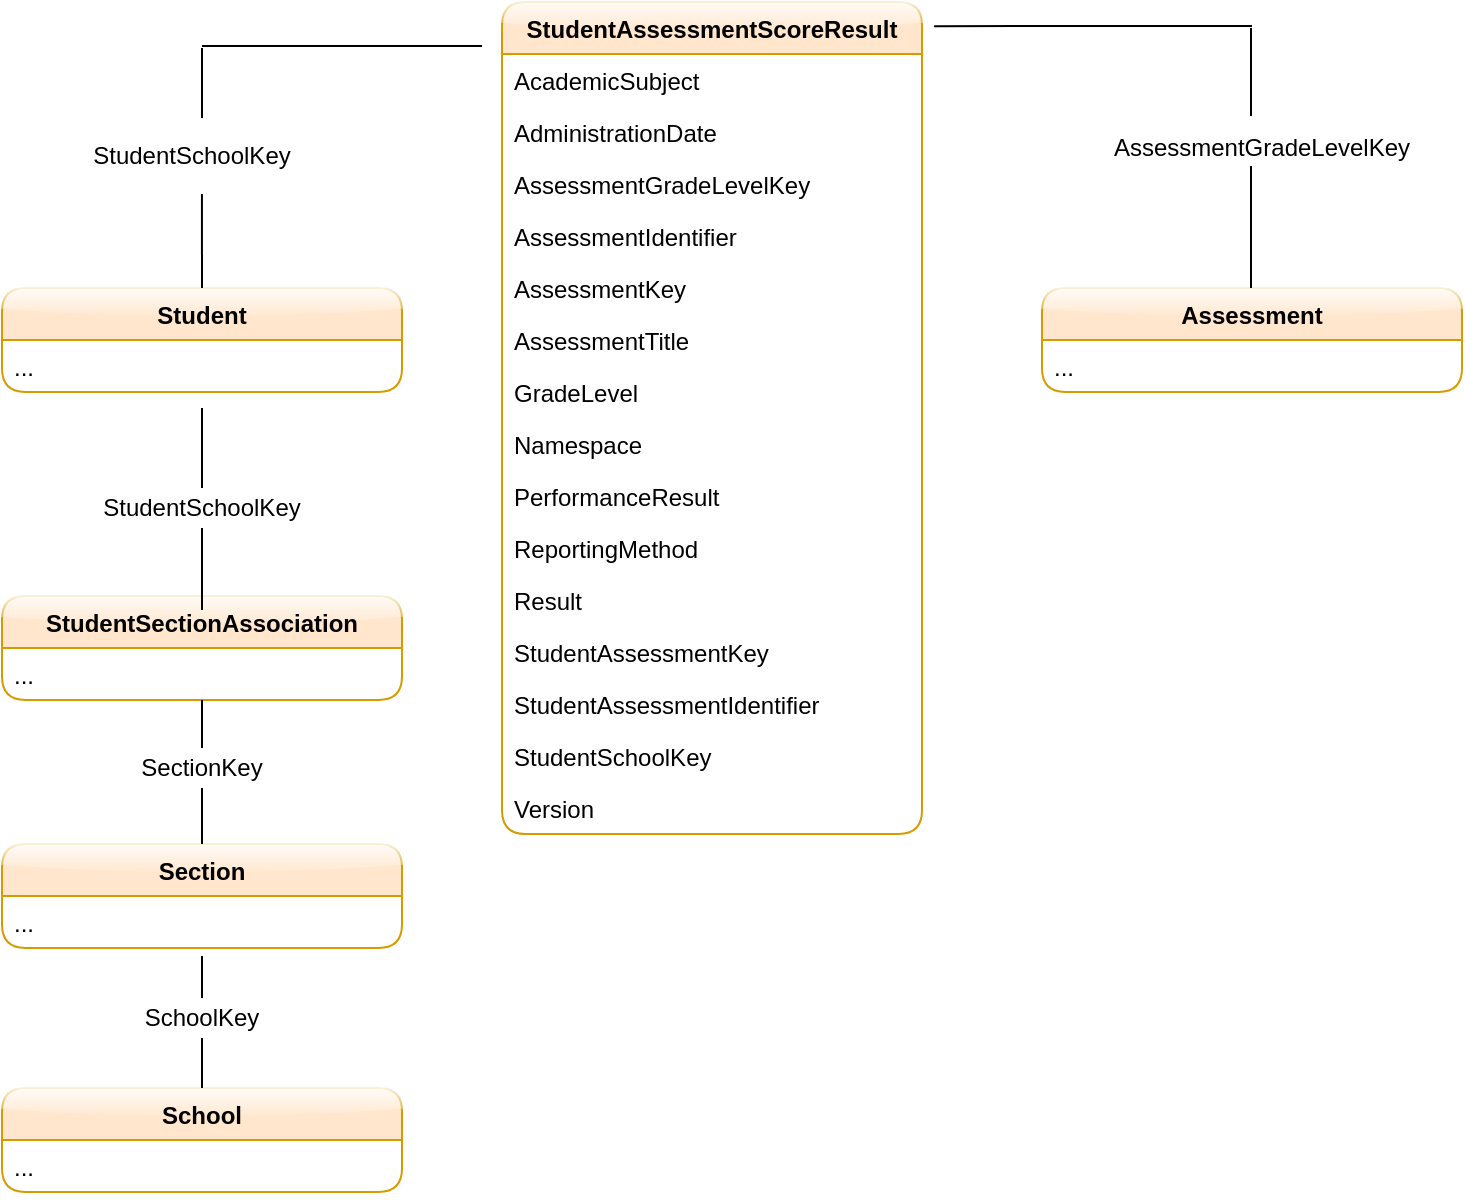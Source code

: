 <mxfile version="14.6.5" type="device"><diagram id="ePK2atoUkCSOL8eNfjNm" name="Page-1"><mxGraphModel dx="1336" dy="728" grid="0" gridSize="10" guides="1" tooltips="1" connect="1" arrows="1" fold="1" page="1" pageScale="1" pageWidth="850" pageHeight="1100" math="0" shadow="0"><root><mxCell id="0"/><mxCell id="1" parent="0"/><mxCell id="JqMHTQdwen1O_myS-2Nw-1" value="StudentAssessmentScoreResult" style="swimlane;fontStyle=1;childLayout=stackLayout;horizontal=1;startSize=26;fillColor=#ffe6cc;horizontalStack=0;resizeParent=1;resizeParentMax=0;resizeLast=0;collapsible=1;marginBottom=0;rounded=1;glass=1;strokeColor=#d79b00;" vertex="1" parent="1"><mxGeometry x="290" y="77" width="210" height="416" as="geometry"/></mxCell><mxCell id="JqMHTQdwen1O_myS-2Nw-10" value="AcademicSubject" style="text;strokeColor=none;fillColor=none;align=left;verticalAlign=top;spacingLeft=4;spacingRight=4;overflow=hidden;rotatable=0;points=[[0,0.5],[1,0.5]];portConstraint=eastwest;" vertex="1" parent="JqMHTQdwen1O_myS-2Nw-1"><mxGeometry y="26" width="210" height="26" as="geometry"/></mxCell><mxCell id="JqMHTQdwen1O_myS-2Nw-12" value="AdministrationDate" style="text;strokeColor=none;fillColor=none;align=left;verticalAlign=top;spacingLeft=4;spacingRight=4;overflow=hidden;rotatable=0;points=[[0,0.5],[1,0.5]];portConstraint=eastwest;" vertex="1" parent="JqMHTQdwen1O_myS-2Nw-1"><mxGeometry y="52" width="210" height="26" as="geometry"/></mxCell><mxCell id="JqMHTQdwen1O_myS-2Nw-21" value="AssessmentGradeLevelKey" style="text;strokeColor=none;fillColor=none;align=left;verticalAlign=top;spacingLeft=4;spacingRight=4;overflow=hidden;rotatable=0;points=[[0,0.5],[1,0.5]];portConstraint=eastwest;" vertex="1" parent="JqMHTQdwen1O_myS-2Nw-1"><mxGeometry y="78" width="210" height="26" as="geometry"/></mxCell><mxCell id="JqMHTQdwen1O_myS-2Nw-3" value="AssessmentIdentifier" style="text;strokeColor=none;fillColor=none;align=left;verticalAlign=top;spacingLeft=4;spacingRight=4;overflow=hidden;rotatable=0;points=[[0,0.5],[1,0.5]];portConstraint=eastwest;" vertex="1" parent="JqMHTQdwen1O_myS-2Nw-1"><mxGeometry y="104" width="210" height="26" as="geometry"/></mxCell><mxCell id="JqMHTQdwen1O_myS-2Nw-2" value="AssessmentKey" style="text;strokeColor=none;fillColor=none;align=left;verticalAlign=top;spacingLeft=4;spacingRight=4;overflow=hidden;rotatable=0;points=[[0,0.5],[1,0.5]];portConstraint=eastwest;" vertex="1" parent="JqMHTQdwen1O_myS-2Nw-1"><mxGeometry y="130" width="210" height="26" as="geometry"/></mxCell><mxCell id="JqMHTQdwen1O_myS-2Nw-8" value="AssessmentTitle" style="text;strokeColor=none;fillColor=none;align=left;verticalAlign=top;spacingLeft=4;spacingRight=4;overflow=hidden;rotatable=0;points=[[0,0.5],[1,0.5]];portConstraint=eastwest;" vertex="1" parent="JqMHTQdwen1O_myS-2Nw-1"><mxGeometry y="156" width="210" height="26" as="geometry"/></mxCell><mxCell id="JqMHTQdwen1O_myS-2Nw-11" value="GradeLevel" style="text;strokeColor=none;fillColor=none;align=left;verticalAlign=top;spacingLeft=4;spacingRight=4;overflow=hidden;rotatable=0;points=[[0,0.5],[1,0.5]];portConstraint=eastwest;" vertex="1" parent="JqMHTQdwen1O_myS-2Nw-1"><mxGeometry y="182" width="210" height="26" as="geometry"/></mxCell><mxCell id="JqMHTQdwen1O_myS-2Nw-6" value="Namespace" style="text;strokeColor=none;fillColor=none;align=left;verticalAlign=top;spacingLeft=4;spacingRight=4;overflow=hidden;rotatable=0;points=[[0,0.5],[1,0.5]];portConstraint=eastwest;" vertex="1" parent="JqMHTQdwen1O_myS-2Nw-1"><mxGeometry y="208" width="210" height="26" as="geometry"/></mxCell><mxCell id="JqMHTQdwen1O_myS-2Nw-19" value="PerformanceResult" style="text;strokeColor=none;fillColor=none;align=left;verticalAlign=top;spacingLeft=4;spacingRight=4;overflow=hidden;rotatable=0;points=[[0,0.5],[1,0.5]];portConstraint=eastwest;" vertex="1" parent="JqMHTQdwen1O_myS-2Nw-1"><mxGeometry y="234" width="210" height="26" as="geometry"/></mxCell><mxCell id="JqMHTQdwen1O_myS-2Nw-9" value="ReportingMethod" style="text;strokeColor=none;fillColor=none;align=left;verticalAlign=top;spacingLeft=4;spacingRight=4;overflow=hidden;rotatable=0;points=[[0,0.5],[1,0.5]];portConstraint=eastwest;" vertex="1" parent="JqMHTQdwen1O_myS-2Nw-1"><mxGeometry y="260" width="210" height="26" as="geometry"/></mxCell><mxCell id="JqMHTQdwen1O_myS-2Nw-17" value="Result" style="text;strokeColor=none;fillColor=none;align=left;verticalAlign=top;spacingLeft=4;spacingRight=4;overflow=hidden;rotatable=0;points=[[0,0.5],[1,0.5]];portConstraint=eastwest;" vertex="1" parent="JqMHTQdwen1O_myS-2Nw-1"><mxGeometry y="286" width="210" height="26" as="geometry"/></mxCell><mxCell id="JqMHTQdwen1O_myS-2Nw-16" value="StudentAssessmentKey" style="text;strokeColor=none;fillColor=none;align=left;verticalAlign=top;spacingLeft=4;spacingRight=4;overflow=hidden;rotatable=0;points=[[0,0.5],[1,0.5]];portConstraint=eastwest;" vertex="1" parent="JqMHTQdwen1O_myS-2Nw-1"><mxGeometry y="312" width="210" height="26" as="geometry"/></mxCell><mxCell id="JqMHTQdwen1O_myS-2Nw-22" value="StudentAssessmentIdentifier" style="text;strokeColor=none;fillColor=none;align=left;verticalAlign=top;spacingLeft=4;spacingRight=4;overflow=hidden;rotatable=0;points=[[0,0.5],[1,0.5]];portConstraint=eastwest;" vertex="1" parent="JqMHTQdwen1O_myS-2Nw-1"><mxGeometry y="338" width="210" height="26" as="geometry"/></mxCell><mxCell id="JqMHTQdwen1O_myS-2Nw-13" value="StudentSchoolKey" style="text;strokeColor=none;fillColor=none;align=left;verticalAlign=top;spacingLeft=4;spacingRight=4;overflow=hidden;rotatable=0;points=[[0,0.5],[1,0.5]];portConstraint=eastwest;" vertex="1" parent="JqMHTQdwen1O_myS-2Nw-1"><mxGeometry y="364" width="210" height="26" as="geometry"/></mxCell><mxCell id="JqMHTQdwen1O_myS-2Nw-7" value="Version" style="text;strokeColor=none;fillColor=none;align=left;verticalAlign=top;spacingLeft=4;spacingRight=4;overflow=hidden;rotatable=0;points=[[0,0.5],[1,0.5]];portConstraint=eastwest;" vertex="1" parent="JqMHTQdwen1O_myS-2Nw-1"><mxGeometry y="390" width="210" height="26" as="geometry"/></mxCell><mxCell id="JqMHTQdwen1O_myS-2Nw-23" value="Assessment" style="swimlane;fontStyle=1;childLayout=stackLayout;horizontal=1;startSize=26;fillColor=#ffe6cc;horizontalStack=0;resizeParent=1;resizeParentMax=0;resizeLast=0;collapsible=1;marginBottom=0;rounded=1;glass=1;strokeColor=#d79b00;" vertex="1" parent="1"><mxGeometry x="560" y="220" width="210" height="52" as="geometry"/></mxCell><mxCell id="JqMHTQdwen1O_myS-2Nw-24" value="..." style="text;strokeColor=none;fillColor=none;align=left;verticalAlign=top;spacingLeft=4;spacingRight=4;overflow=hidden;rotatable=0;points=[[0,0.5],[1,0.5]];portConstraint=eastwest;" vertex="1" parent="JqMHTQdwen1O_myS-2Nw-23"><mxGeometry y="26" width="210" height="26" as="geometry"/></mxCell><mxCell id="JqMHTQdwen1O_myS-2Nw-39" value="Student" style="swimlane;fontStyle=1;childLayout=stackLayout;horizontal=1;startSize=26;fillColor=#ffe6cc;horizontalStack=0;resizeParent=1;resizeParentMax=0;resizeLast=0;collapsible=1;marginBottom=0;rounded=1;glass=1;strokeColor=#d79b00;" vertex="1" parent="1"><mxGeometry x="40" y="220" width="200" height="52" as="geometry"/></mxCell><mxCell id="JqMHTQdwen1O_myS-2Nw-40" value="..." style="text;strokeColor=none;fillColor=none;align=left;verticalAlign=top;spacingLeft=4;spacingRight=4;overflow=hidden;rotatable=0;points=[[0,0.5],[1,0.5]];portConstraint=eastwest;" vertex="1" parent="JqMHTQdwen1O_myS-2Nw-39"><mxGeometry y="26" width="200" height="26" as="geometry"/></mxCell><mxCell id="JqMHTQdwen1O_myS-2Nw-56" value="AssessmentGradeLevelKey" style="text;html=1;strokeColor=none;fillColor=none;align=center;verticalAlign=middle;whiteSpace=wrap;rounded=0;" vertex="1" parent="1"><mxGeometry x="590" y="140" width="160" height="20" as="geometry"/></mxCell><mxCell id="JqMHTQdwen1O_myS-2Nw-57" value="SchoolKey" style="text;html=1;strokeColor=none;fillColor=none;align=center;verticalAlign=middle;whiteSpace=wrap;rounded=0;" vertex="1" parent="1"><mxGeometry x="100" y="575" width="80" height="20" as="geometry"/></mxCell><mxCell id="JqMHTQdwen1O_myS-2Nw-59" value="StudentSectionAssociation" style="swimlane;fontStyle=1;childLayout=stackLayout;horizontal=1;startSize=26;fillColor=#ffe6cc;horizontalStack=0;resizeParent=1;resizeParentMax=0;resizeLast=0;collapsible=1;marginBottom=0;rounded=1;glass=1;strokeColor=#d79b00;" vertex="1" parent="1"><mxGeometry x="40" y="374" width="200" height="52" as="geometry"/></mxCell><mxCell id="JqMHTQdwen1O_myS-2Nw-60" value="..." style="text;strokeColor=none;fillColor=none;align=left;verticalAlign=top;spacingLeft=4;spacingRight=4;overflow=hidden;rotatable=0;points=[[0,0.5],[1,0.5]];portConstraint=eastwest;" vertex="1" parent="JqMHTQdwen1O_myS-2Nw-59"><mxGeometry y="26" width="200" height="26" as="geometry"/></mxCell><mxCell id="JqMHTQdwen1O_myS-2Nw-61" value="Section" style="swimlane;fontStyle=1;childLayout=stackLayout;horizontal=1;startSize=26;fillColor=#ffe6cc;horizontalStack=0;resizeParent=1;resizeParentMax=0;resizeLast=0;collapsible=1;marginBottom=0;rounded=1;glass=1;strokeColor=#d79b00;" vertex="1" parent="1"><mxGeometry x="40" y="498" width="200" height="52" as="geometry"/></mxCell><mxCell id="JqMHTQdwen1O_myS-2Nw-62" value="..." style="text;strokeColor=none;fillColor=none;align=left;verticalAlign=top;spacingLeft=4;spacingRight=4;overflow=hidden;rotatable=0;points=[[0,0.5],[1,0.5]];portConstraint=eastwest;" vertex="1" parent="JqMHTQdwen1O_myS-2Nw-61"><mxGeometry y="26" width="200" height="26" as="geometry"/></mxCell><mxCell id="JqMHTQdwen1O_myS-2Nw-63" value="School" style="swimlane;fontStyle=1;childLayout=stackLayout;horizontal=1;startSize=26;fillColor=#ffe6cc;horizontalStack=0;resizeParent=1;resizeParentMax=0;resizeLast=0;collapsible=1;marginBottom=0;rounded=1;glass=1;strokeColor=#d79b00;" vertex="1" parent="1"><mxGeometry x="40" y="620" width="200" height="52" as="geometry"/></mxCell><mxCell id="JqMHTQdwen1O_myS-2Nw-64" value="..." style="text;strokeColor=none;fillColor=none;align=left;verticalAlign=top;spacingLeft=4;spacingRight=4;overflow=hidden;rotatable=0;points=[[0,0.5],[1,0.5]];portConstraint=eastwest;" vertex="1" parent="JqMHTQdwen1O_myS-2Nw-63"><mxGeometry y="26" width="200" height="26" as="geometry"/></mxCell><mxCell id="JqMHTQdwen1O_myS-2Nw-66" value="StudentSchoolKey" style="text;html=1;strokeColor=none;fillColor=none;align=center;verticalAlign=middle;whiteSpace=wrap;rounded=0;" vertex="1" parent="1"><mxGeometry x="55" y="144" width="160" height="20" as="geometry"/></mxCell><mxCell id="JqMHTQdwen1O_myS-2Nw-67" value="StudentSchoolKey" style="text;html=1;strokeColor=none;fillColor=none;align=center;verticalAlign=middle;whiteSpace=wrap;rounded=0;" vertex="1" parent="1"><mxGeometry x="85" y="320" width="110" height="20" as="geometry"/></mxCell><mxCell id="JqMHTQdwen1O_myS-2Nw-68" value="SectionKey" style="text;html=1;strokeColor=none;fillColor=none;align=center;verticalAlign=middle;whiteSpace=wrap;rounded=0;" vertex="1" parent="1"><mxGeometry x="95" y="450" width="90" height="20" as="geometry"/></mxCell><mxCell id="JqMHTQdwen1O_myS-2Nw-72" value="" style="endArrow=none;html=1;entryX=0.986;entryY=0.029;entryDx=0;entryDy=0;entryPerimeter=0;" edge="1" parent="1"><mxGeometry width="50" height="50" relative="1" as="geometry"><mxPoint x="665" y="89" as="sourcePoint"/><mxPoint x="506.06" y="89.064" as="targetPoint"/></mxGeometry></mxCell><mxCell id="JqMHTQdwen1O_myS-2Nw-73" value="" style="endArrow=none;html=1;" edge="1" parent="1"><mxGeometry width="50" height="50" relative="1" as="geometry"><mxPoint x="664.5" y="134" as="sourcePoint"/><mxPoint x="664.5" y="90" as="targetPoint"/></mxGeometry></mxCell><mxCell id="JqMHTQdwen1O_myS-2Nw-74" value="" style="endArrow=none;html=1;exitX=0.5;exitY=1;exitDx=0;exitDy=0;" edge="1" parent="1"><mxGeometry width="50" height="50" relative="1" as="geometry"><mxPoint x="664.5" y="159" as="sourcePoint"/><mxPoint x="664.5" y="220" as="targetPoint"/></mxGeometry></mxCell><mxCell id="JqMHTQdwen1O_myS-2Nw-77" value="" style="endArrow=none;html=1;" edge="1" parent="1"><mxGeometry width="50" height="50" relative="1" as="geometry"><mxPoint x="280" y="99" as="sourcePoint"/><mxPoint x="140" y="99" as="targetPoint"/></mxGeometry></mxCell><mxCell id="JqMHTQdwen1O_myS-2Nw-84" value="" style="endArrow=none;html=1;" edge="1" parent="1"><mxGeometry width="50" height="50" relative="1" as="geometry"><mxPoint x="140" y="135" as="sourcePoint"/><mxPoint x="140" y="100" as="targetPoint"/></mxGeometry></mxCell><mxCell id="JqMHTQdwen1O_myS-2Nw-86" value="" style="endArrow=none;html=1;entryX=0.531;entryY=1.45;entryDx=0;entryDy=0;entryPerimeter=0;exitX=0.5;exitY=0;exitDx=0;exitDy=0;" edge="1" parent="1" source="JqMHTQdwen1O_myS-2Nw-39" target="JqMHTQdwen1O_myS-2Nw-66"><mxGeometry width="50" height="50" relative="1" as="geometry"><mxPoint x="760" y="490" as="sourcePoint"/><mxPoint x="810" y="440" as="targetPoint"/></mxGeometry></mxCell><mxCell id="JqMHTQdwen1O_myS-2Nw-87" value="" style="endArrow=none;html=1;exitX=0.5;exitY=0;exitDx=0;exitDy=0;" edge="1" parent="1" source="JqMHTQdwen1O_myS-2Nw-67"><mxGeometry width="50" height="50" relative="1" as="geometry"><mxPoint x="760" y="490" as="sourcePoint"/><mxPoint x="140" y="280" as="targetPoint"/></mxGeometry></mxCell><mxCell id="JqMHTQdwen1O_myS-2Nw-88" value="" style="endArrow=none;html=1;entryX=0.5;entryY=1;entryDx=0;entryDy=0;" edge="1" parent="1" target="JqMHTQdwen1O_myS-2Nw-67"><mxGeometry width="50" height="50" relative="1" as="geometry"><mxPoint x="140" y="381" as="sourcePoint"/><mxPoint x="770" y="410" as="targetPoint"/></mxGeometry></mxCell><mxCell id="JqMHTQdwen1O_myS-2Nw-89" value="" style="endArrow=none;html=1;entryX=0.5;entryY=1;entryDx=0;entryDy=0;exitX=0.5;exitY=0;exitDx=0;exitDy=0;" edge="1" parent="1" source="JqMHTQdwen1O_myS-2Nw-68" target="JqMHTQdwen1O_myS-2Nw-59"><mxGeometry width="50" height="50" relative="1" as="geometry"><mxPoint x="760" y="490" as="sourcePoint"/><mxPoint x="810" y="440" as="targetPoint"/></mxGeometry></mxCell><mxCell id="JqMHTQdwen1O_myS-2Nw-90" value="" style="endArrow=none;html=1;entryX=0.5;entryY=1;entryDx=0;entryDy=0;exitX=0.5;exitY=0;exitDx=0;exitDy=0;" edge="1" parent="1" source="JqMHTQdwen1O_myS-2Nw-61" target="JqMHTQdwen1O_myS-2Nw-68"><mxGeometry width="50" height="50" relative="1" as="geometry"><mxPoint x="760" y="490" as="sourcePoint"/><mxPoint x="810" y="440" as="targetPoint"/></mxGeometry></mxCell><mxCell id="JqMHTQdwen1O_myS-2Nw-91" value="" style="endArrow=none;html=1;entryX=0.5;entryY=1.154;entryDx=0;entryDy=0;entryPerimeter=0;exitX=0.5;exitY=0;exitDx=0;exitDy=0;" edge="1" parent="1" source="JqMHTQdwen1O_myS-2Nw-57" target="JqMHTQdwen1O_myS-2Nw-62"><mxGeometry width="50" height="50" relative="1" as="geometry"><mxPoint x="650" y="830" as="sourcePoint"/><mxPoint x="400" y="720" as="targetPoint"/></mxGeometry></mxCell><mxCell id="JqMHTQdwen1O_myS-2Nw-92" value="" style="endArrow=none;html=1;exitX=0.5;exitY=0;exitDx=0;exitDy=0;entryX=0.5;entryY=1;entryDx=0;entryDy=0;" edge="1" parent="1" source="JqMHTQdwen1O_myS-2Nw-63" target="JqMHTQdwen1O_myS-2Nw-57"><mxGeometry width="50" height="50" relative="1" as="geometry"><mxPoint x="760" y="490" as="sourcePoint"/><mxPoint x="810" y="440" as="targetPoint"/></mxGeometry></mxCell></root></mxGraphModel></diagram></mxfile>